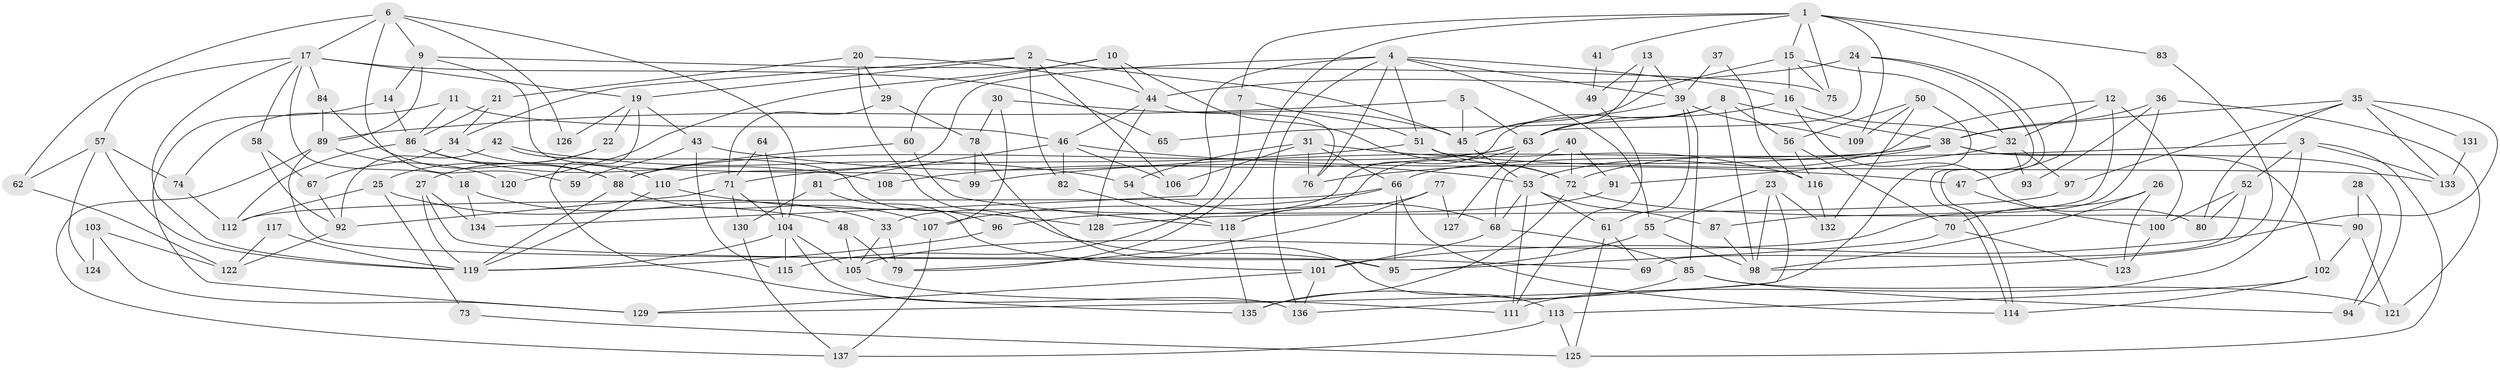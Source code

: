 // coarse degree distribution, {9: 0.056179775280898875, 7: 0.11235955056179775, 13: 0.011235955056179775, 3: 0.2808988764044944, 6: 0.11235955056179775, 4: 0.12359550561797752, 5: 0.1348314606741573, 11: 0.011235955056179775, 12: 0.011235955056179775, 8: 0.033707865168539325, 10: 0.011235955056179775, 2: 0.10112359550561797}
// Generated by graph-tools (version 1.1) at 2025/23/03/03/25 07:23:55]
// undirected, 137 vertices, 274 edges
graph export_dot {
graph [start="1"]
  node [color=gray90,style=filled];
  1;
  2;
  3;
  4;
  5;
  6;
  7;
  8;
  9;
  10;
  11;
  12;
  13;
  14;
  15;
  16;
  17;
  18;
  19;
  20;
  21;
  22;
  23;
  24;
  25;
  26;
  27;
  28;
  29;
  30;
  31;
  32;
  33;
  34;
  35;
  36;
  37;
  38;
  39;
  40;
  41;
  42;
  43;
  44;
  45;
  46;
  47;
  48;
  49;
  50;
  51;
  52;
  53;
  54;
  55;
  56;
  57;
  58;
  59;
  60;
  61;
  62;
  63;
  64;
  65;
  66;
  67;
  68;
  69;
  70;
  71;
  72;
  73;
  74;
  75;
  76;
  77;
  78;
  79;
  80;
  81;
  82;
  83;
  84;
  85;
  86;
  87;
  88;
  89;
  90;
  91;
  92;
  93;
  94;
  95;
  96;
  97;
  98;
  99;
  100;
  101;
  102;
  103;
  104;
  105;
  106;
  107;
  108;
  109;
  110;
  111;
  112;
  113;
  114;
  115;
  116;
  117;
  118;
  119;
  120;
  121;
  122;
  123;
  124;
  125;
  126;
  127;
  128;
  129;
  130;
  131;
  132;
  133;
  134;
  135;
  136;
  137;
  1 -- 15;
  1 -- 7;
  1 -- 41;
  1 -- 47;
  1 -- 75;
  1 -- 79;
  1 -- 83;
  1 -- 109;
  2 -- 106;
  2 -- 82;
  2 -- 19;
  2 -- 34;
  2 -- 45;
  3 -- 99;
  3 -- 133;
  3 -- 52;
  3 -- 111;
  3 -- 125;
  4 -- 16;
  4 -- 136;
  4 -- 39;
  4 -- 51;
  4 -- 55;
  4 -- 76;
  4 -- 110;
  4 -- 134;
  5 -- 89;
  5 -- 45;
  5 -- 63;
  6 -- 9;
  6 -- 104;
  6 -- 17;
  6 -- 59;
  6 -- 62;
  6 -- 126;
  7 -- 51;
  7 -- 115;
  8 -- 98;
  8 -- 38;
  8 -- 33;
  8 -- 56;
  8 -- 65;
  9 -- 89;
  9 -- 75;
  9 -- 14;
  9 -- 99;
  10 -- 60;
  10 -- 72;
  10 -- 44;
  10 -- 120;
  11 -- 86;
  11 -- 46;
  11 -- 74;
  12 -- 32;
  12 -- 100;
  12 -- 53;
  12 -- 87;
  13 -- 63;
  13 -- 39;
  13 -- 49;
  14 -- 86;
  14 -- 129;
  15 -- 45;
  15 -- 32;
  15 -- 16;
  15 -- 75;
  16 -- 63;
  16 -- 32;
  16 -- 80;
  17 -- 19;
  17 -- 18;
  17 -- 57;
  17 -- 58;
  17 -- 65;
  17 -- 84;
  17 -- 119;
  18 -- 134;
  18 -- 33;
  19 -- 135;
  19 -- 22;
  19 -- 43;
  19 -- 126;
  20 -- 95;
  20 -- 44;
  20 -- 21;
  20 -- 29;
  21 -- 34;
  21 -- 86;
  22 -- 25;
  22 -- 27;
  23 -- 55;
  23 -- 98;
  23 -- 132;
  23 -- 136;
  24 -- 114;
  24 -- 114;
  24 -- 44;
  24 -- 63;
  25 -- 112;
  25 -- 48;
  25 -- 73;
  26 -- 98;
  26 -- 70;
  26 -- 123;
  27 -- 69;
  27 -- 119;
  27 -- 134;
  28 -- 94;
  28 -- 90;
  29 -- 78;
  29 -- 71;
  30 -- 45;
  30 -- 107;
  30 -- 78;
  31 -- 66;
  31 -- 76;
  31 -- 54;
  31 -- 106;
  31 -- 116;
  32 -- 91;
  32 -- 93;
  32 -- 97;
  33 -- 79;
  33 -- 105;
  34 -- 110;
  34 -- 67;
  35 -- 101;
  35 -- 38;
  35 -- 80;
  35 -- 97;
  35 -- 131;
  35 -- 133;
  36 -- 105;
  36 -- 38;
  36 -- 93;
  36 -- 121;
  37 -- 116;
  37 -- 39;
  38 -- 76;
  38 -- 102;
  38 -- 66;
  38 -- 72;
  38 -- 94;
  39 -- 45;
  39 -- 61;
  39 -- 85;
  39 -- 109;
  40 -- 68;
  40 -- 72;
  40 -- 91;
  41 -- 49;
  42 -- 92;
  42 -- 54;
  42 -- 96;
  43 -- 53;
  43 -- 59;
  43 -- 115;
  44 -- 128;
  44 -- 46;
  44 -- 76;
  45 -- 53;
  46 -- 47;
  46 -- 81;
  46 -- 82;
  46 -- 106;
  47 -- 100;
  48 -- 79;
  48 -- 105;
  49 -- 111;
  50 -- 109;
  50 -- 56;
  50 -- 129;
  50 -- 132;
  51 -- 71;
  51 -- 72;
  51 -- 133;
  52 -- 80;
  52 -- 69;
  52 -- 100;
  53 -- 111;
  53 -- 61;
  53 -- 68;
  53 -- 87;
  54 -- 68;
  55 -- 95;
  55 -- 98;
  56 -- 116;
  56 -- 70;
  57 -- 119;
  57 -- 62;
  57 -- 74;
  57 -- 124;
  58 -- 67;
  58 -- 92;
  60 -- 88;
  60 -- 118;
  61 -- 69;
  61 -- 125;
  62 -- 122;
  63 -- 88;
  63 -- 108;
  63 -- 118;
  63 -- 127;
  64 -- 104;
  64 -- 71;
  66 -- 112;
  66 -- 95;
  66 -- 107;
  66 -- 114;
  67 -- 92;
  68 -- 101;
  68 -- 85;
  70 -- 95;
  70 -- 123;
  71 -- 104;
  71 -- 92;
  71 -- 130;
  72 -- 90;
  72 -- 135;
  73 -- 125;
  74 -- 112;
  77 -- 79;
  77 -- 118;
  77 -- 127;
  78 -- 113;
  78 -- 99;
  81 -- 130;
  81 -- 101;
  82 -- 118;
  83 -- 98;
  84 -- 88;
  84 -- 89;
  85 -- 94;
  85 -- 121;
  85 -- 135;
  86 -- 88;
  86 -- 108;
  86 -- 112;
  87 -- 98;
  88 -- 119;
  88 -- 107;
  89 -- 137;
  89 -- 95;
  89 -- 120;
  90 -- 121;
  90 -- 102;
  91 -- 96;
  92 -- 122;
  96 -- 119;
  97 -- 128;
  100 -- 123;
  101 -- 129;
  101 -- 136;
  102 -- 114;
  102 -- 113;
  103 -- 129;
  103 -- 122;
  103 -- 124;
  104 -- 136;
  104 -- 119;
  104 -- 105;
  104 -- 115;
  105 -- 111;
  107 -- 137;
  110 -- 119;
  110 -- 128;
  113 -- 125;
  113 -- 137;
  116 -- 132;
  117 -- 119;
  117 -- 122;
  118 -- 135;
  130 -- 137;
  131 -- 133;
}
